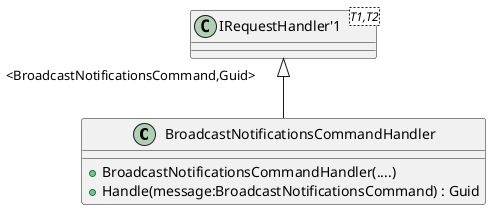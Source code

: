 @startuml
class BroadcastNotificationsCommandHandler {
'    + BroadcastNotificationsCommandHandler(notificationRecipientRepository:IGenericRepository<NotificationRecipient>, signalrConnectionRepository:IReadGenericRepository<SignalRConnection>, notificationsService:INotificationsService, enumTypeItemRepository:IEnumTypeItemRepository, entityValidator:IEntityValidator, mediator:ISyncMediator)
    + BroadcastNotificationsCommandHandler(....)
    + Handle(message:BroadcastNotificationsCommand) : Guid
}
class "IRequestHandler'1"<T1,T2> {
}
"IRequestHandler'1" "<BroadcastNotificationsCommand,Guid>" <|-- BroadcastNotificationsCommandHandler
@enduml
